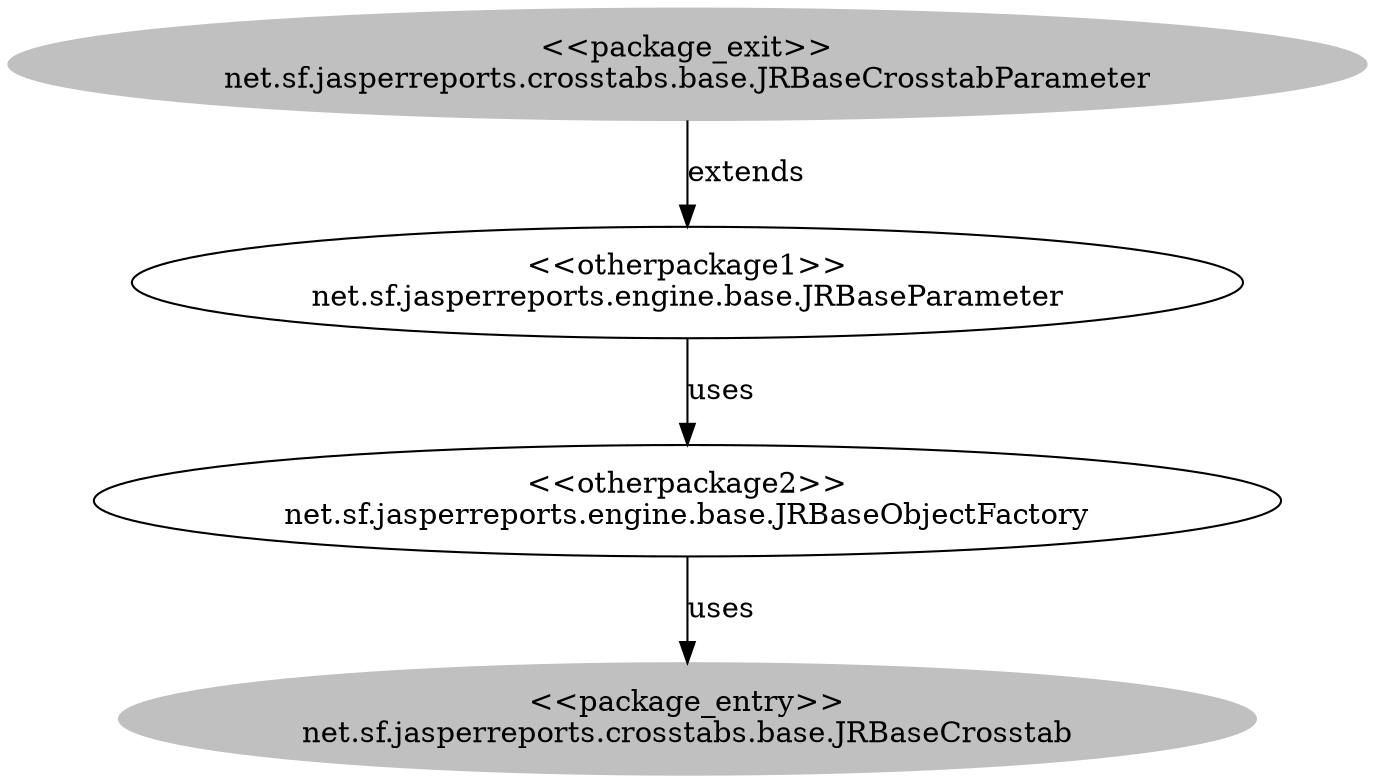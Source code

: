 digraph cd {
	net_sf_jasperreports_crosstabs_base_JRBaseCrosstabParameter [label="<<package_exit>>
net.sf.jasperreports.crosstabs.base.JRBaseCrosstabParameter",style=filled,color="grey"];
	net_sf_jasperreports_crosstabs_base_JRBaseCrosstab [label="<<package_entry>>
net.sf.jasperreports.crosstabs.base.JRBaseCrosstab",style=filled,color="grey"];
	net_sf_jasperreports_engine_base_JRBaseParameter [label="<<otherpackage1>>
net.sf.jasperreports.engine.base.JRBaseParameter"];
	net_sf_jasperreports_engine_base_JRBaseObjectFactory [label="<<otherpackage2>>
net.sf.jasperreports.engine.base.JRBaseObjectFactory"];
	net_sf_jasperreports_crosstabs_base_JRBaseCrosstabParameter -> net_sf_jasperreports_engine_base_JRBaseParameter [label=extends];
	net_sf_jasperreports_engine_base_JRBaseObjectFactory -> net_sf_jasperreports_crosstabs_base_JRBaseCrosstab [label=uses];
	net_sf_jasperreports_engine_base_JRBaseParameter -> net_sf_jasperreports_engine_base_JRBaseObjectFactory [label=uses];
}
